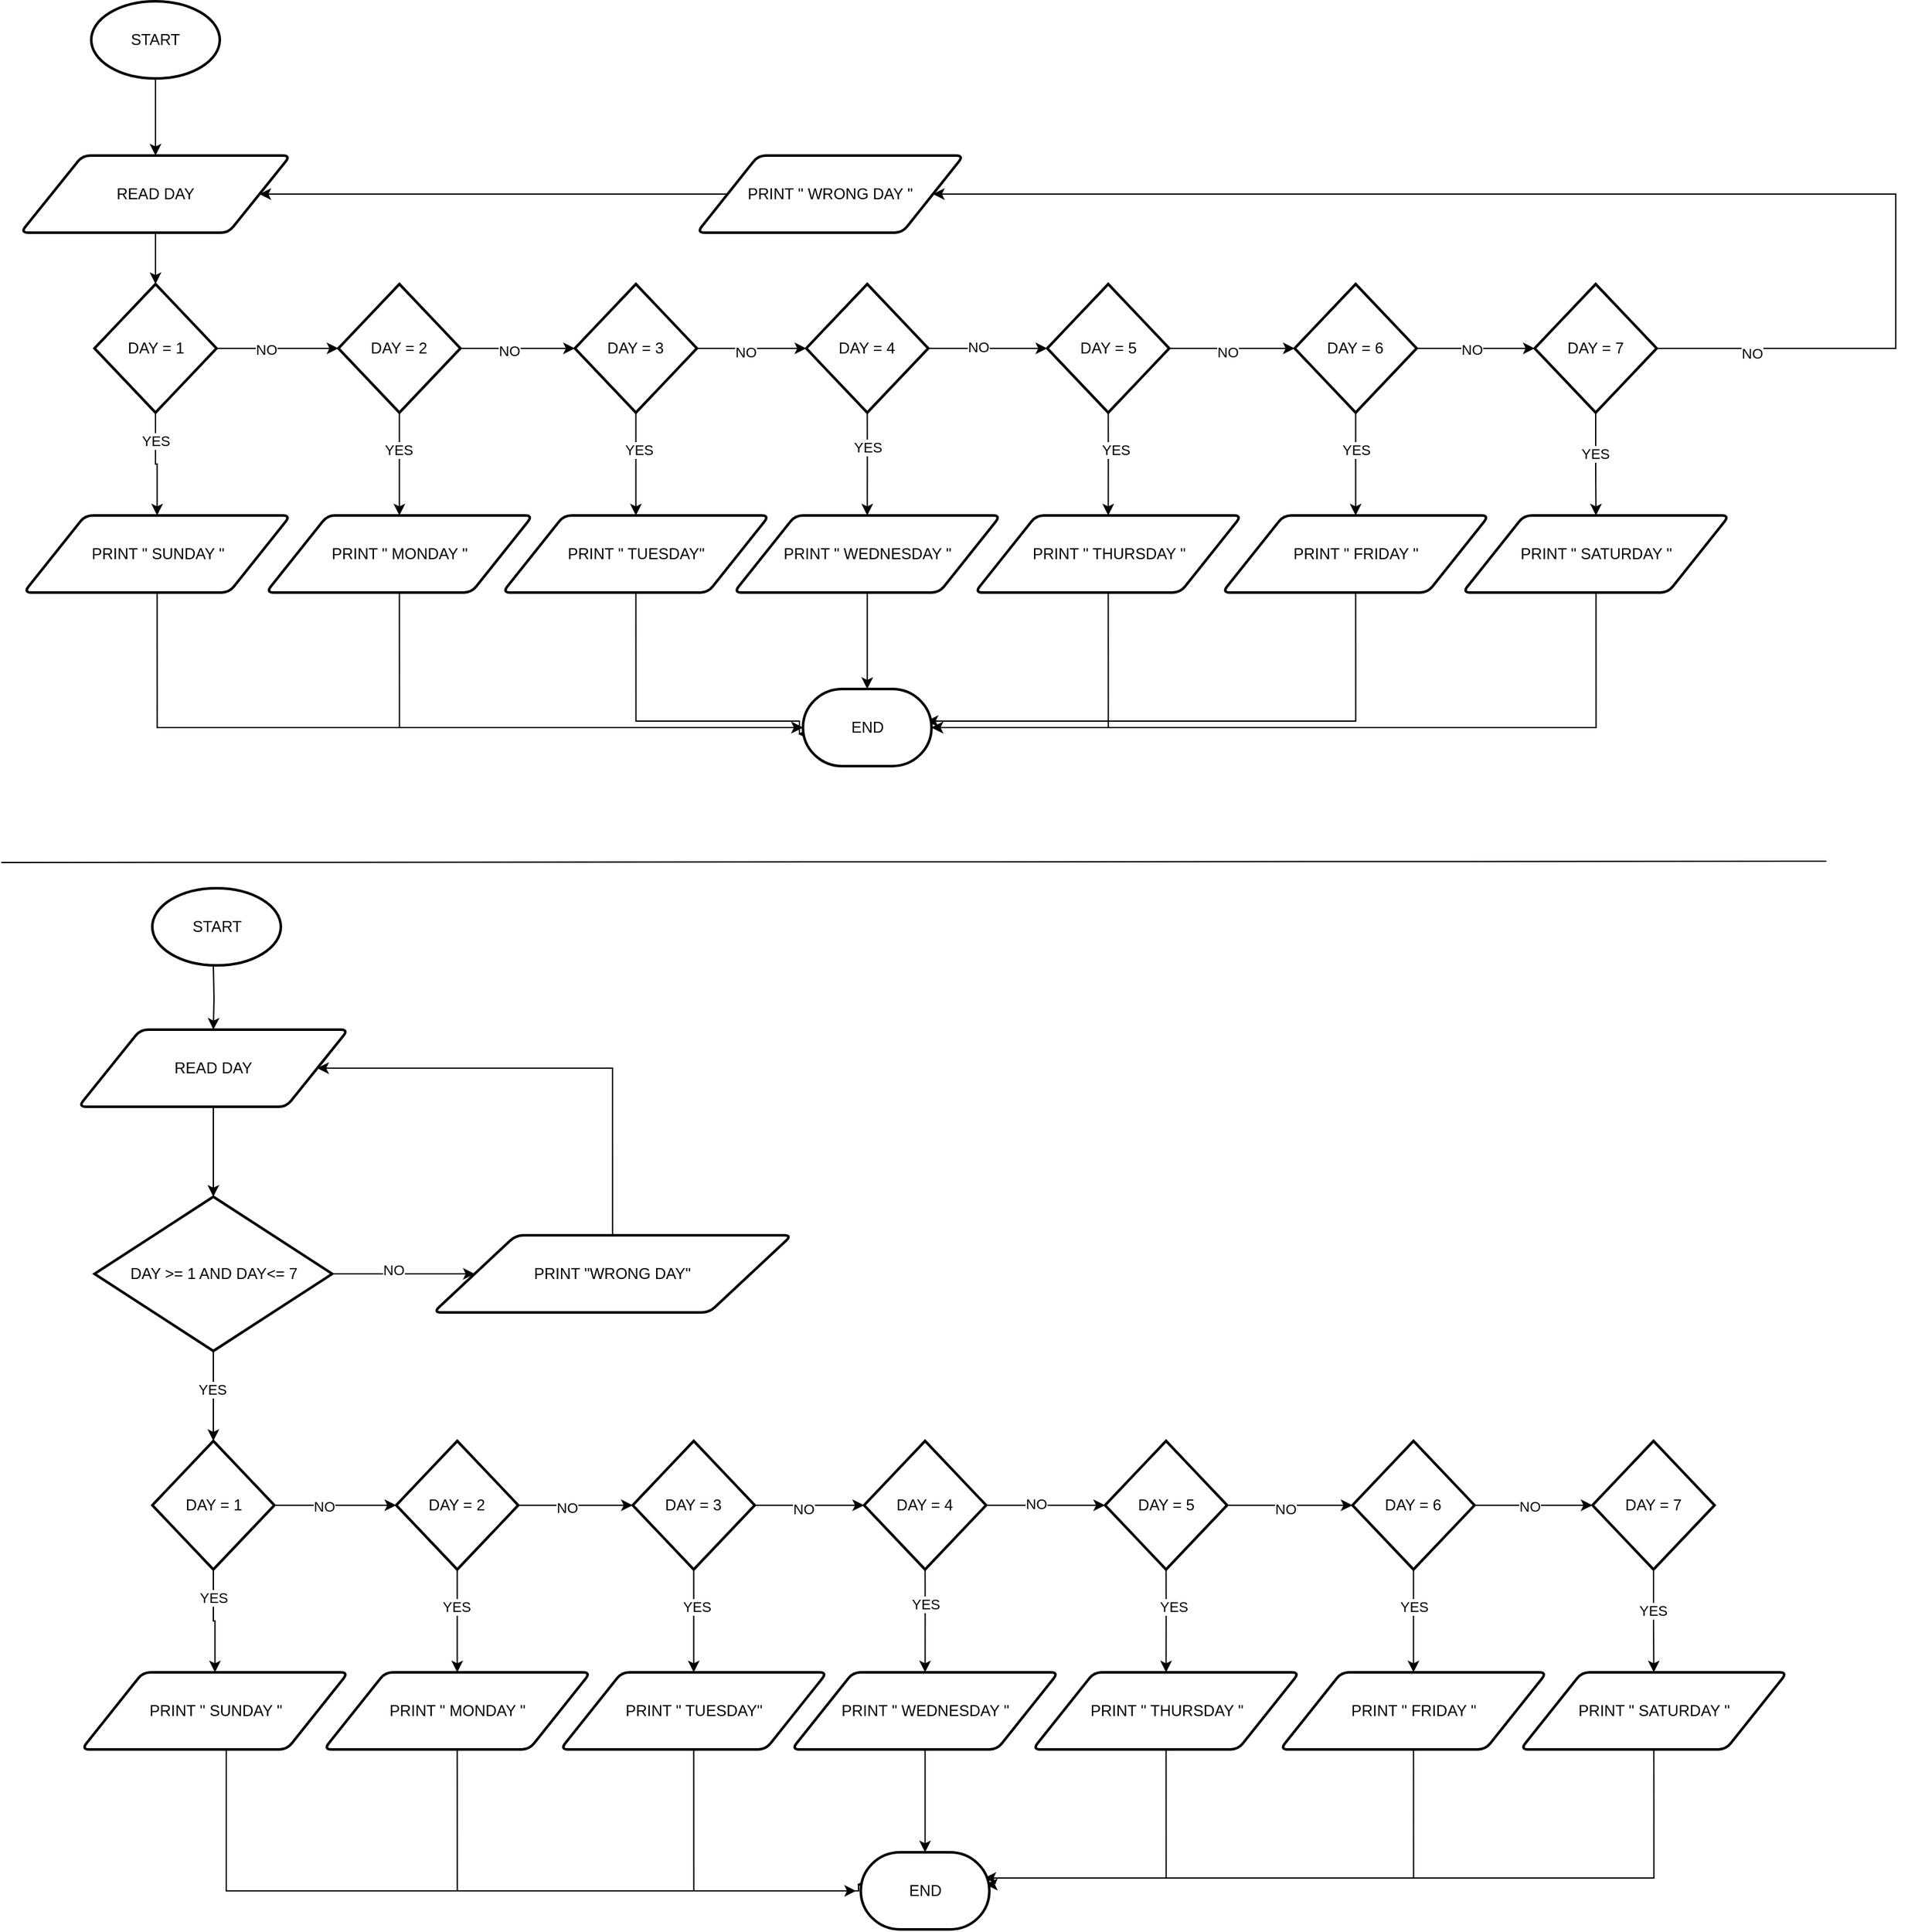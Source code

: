 <mxfile version="26.0.4">
  <diagram id="C5RBs43oDa-KdzZeNtuy" name="Page-1">
    <mxGraphModel dx="1985" dy="815" grid="1" gridSize="10" guides="1" tooltips="1" connect="1" arrows="1" fold="1" page="1" pageScale="1" pageWidth="827" pageHeight="1169" math="0" shadow="0">
      <root>
        <mxCell id="WIyWlLk6GJQsqaUBKTNV-0" />
        <mxCell id="WIyWlLk6GJQsqaUBKTNV-1" parent="WIyWlLk6GJQsqaUBKTNV-0" />
        <mxCell id="SnTEJqyS0EekTpEARaaV-2" style="edgeStyle=orthogonalEdgeStyle;rounded=0;orthogonalLoop=1;jettySize=auto;html=1;exitX=0.5;exitY=1;exitDx=0;exitDy=0;exitPerimeter=0;entryX=0.5;entryY=0;entryDx=0;entryDy=0;" edge="1" parent="WIyWlLk6GJQsqaUBKTNV-1" source="SnTEJqyS0EekTpEARaaV-0" target="SnTEJqyS0EekTpEARaaV-1">
          <mxGeometry relative="1" as="geometry" />
        </mxCell>
        <mxCell id="SnTEJqyS0EekTpEARaaV-0" value="START" style="strokeWidth=2;html=1;shape=mxgraph.flowchart.start_1;whiteSpace=wrap;" vertex="1" parent="WIyWlLk6GJQsqaUBKTNV-1">
          <mxGeometry x="70" y="50" width="100" height="60" as="geometry" />
        </mxCell>
        <mxCell id="SnTEJqyS0EekTpEARaaV-1" value="READ DAY" style="shape=parallelogram;html=1;strokeWidth=2;perimeter=parallelogramPerimeter;whiteSpace=wrap;rounded=1;arcSize=12;size=0.23;" vertex="1" parent="WIyWlLk6GJQsqaUBKTNV-1">
          <mxGeometry x="15" y="170" width="210" height="60" as="geometry" />
        </mxCell>
        <mxCell id="SnTEJqyS0EekTpEARaaV-24" style="edgeStyle=orthogonalEdgeStyle;rounded=0;orthogonalLoop=1;jettySize=auto;html=1;exitX=0.5;exitY=1;exitDx=0;exitDy=0;exitPerimeter=0;" edge="1" parent="WIyWlLk6GJQsqaUBKTNV-1" source="SnTEJqyS0EekTpEARaaV-3" target="SnTEJqyS0EekTpEARaaV-12">
          <mxGeometry relative="1" as="geometry" />
        </mxCell>
        <mxCell id="SnTEJqyS0EekTpEARaaV-40" value="YES" style="edgeLabel;html=1;align=center;verticalAlign=middle;resizable=0;points=[];" vertex="1" connectable="0" parent="SnTEJqyS0EekTpEARaaV-24">
          <mxGeometry x="-0.472" relative="1" as="geometry">
            <mxPoint as="offset" />
          </mxGeometry>
        </mxCell>
        <mxCell id="SnTEJqyS0EekTpEARaaV-3" value="DAY = 1" style="strokeWidth=2;html=1;shape=mxgraph.flowchart.decision;whiteSpace=wrap;" vertex="1" parent="WIyWlLk6GJQsqaUBKTNV-1">
          <mxGeometry x="72.5" y="270" width="95" height="100" as="geometry" />
        </mxCell>
        <mxCell id="SnTEJqyS0EekTpEARaaV-4" style="edgeStyle=orthogonalEdgeStyle;rounded=0;orthogonalLoop=1;jettySize=auto;html=1;exitX=0.5;exitY=1;exitDx=0;exitDy=0;entryX=0.5;entryY=0;entryDx=0;entryDy=0;entryPerimeter=0;" edge="1" parent="WIyWlLk6GJQsqaUBKTNV-1" source="SnTEJqyS0EekTpEARaaV-1" target="SnTEJqyS0EekTpEARaaV-3">
          <mxGeometry relative="1" as="geometry" />
        </mxCell>
        <mxCell id="SnTEJqyS0EekTpEARaaV-19" style="edgeStyle=orthogonalEdgeStyle;rounded=0;orthogonalLoop=1;jettySize=auto;html=1;exitX=1;exitY=0.5;exitDx=0;exitDy=0;exitPerimeter=0;" edge="1" parent="WIyWlLk6GJQsqaUBKTNV-1" source="SnTEJqyS0EekTpEARaaV-5" target="SnTEJqyS0EekTpEARaaV-6">
          <mxGeometry relative="1" as="geometry" />
        </mxCell>
        <mxCell id="SnTEJqyS0EekTpEARaaV-38" value="NO" style="edgeLabel;html=1;align=center;verticalAlign=middle;resizable=0;points=[];" vertex="1" connectable="0" parent="SnTEJqyS0EekTpEARaaV-19">
          <mxGeometry x="-0.174" y="-2" relative="1" as="geometry">
            <mxPoint as="offset" />
          </mxGeometry>
        </mxCell>
        <mxCell id="SnTEJqyS0EekTpEARaaV-25" style="edgeStyle=orthogonalEdgeStyle;rounded=0;orthogonalLoop=1;jettySize=auto;html=1;exitX=0.5;exitY=1;exitDx=0;exitDy=0;exitPerimeter=0;entryX=0.5;entryY=0;entryDx=0;entryDy=0;" edge="1" parent="WIyWlLk6GJQsqaUBKTNV-1" source="SnTEJqyS0EekTpEARaaV-5" target="SnTEJqyS0EekTpEARaaV-11">
          <mxGeometry relative="1" as="geometry" />
        </mxCell>
        <mxCell id="SnTEJqyS0EekTpEARaaV-41" value="YES" style="edgeLabel;html=1;align=center;verticalAlign=middle;resizable=0;points=[];" vertex="1" connectable="0" parent="SnTEJqyS0EekTpEARaaV-25">
          <mxGeometry x="-0.28" y="-1" relative="1" as="geometry">
            <mxPoint as="offset" />
          </mxGeometry>
        </mxCell>
        <mxCell id="SnTEJqyS0EekTpEARaaV-5" value="DAY = 2" style="strokeWidth=2;html=1;shape=mxgraph.flowchart.decision;whiteSpace=wrap;" vertex="1" parent="WIyWlLk6GJQsqaUBKTNV-1">
          <mxGeometry x="262.25" y="270" width="95" height="100" as="geometry" />
        </mxCell>
        <mxCell id="SnTEJqyS0EekTpEARaaV-26" style="edgeStyle=orthogonalEdgeStyle;rounded=0;orthogonalLoop=1;jettySize=auto;html=1;exitX=0.5;exitY=1;exitDx=0;exitDy=0;exitPerimeter=0;entryX=0.5;entryY=0;entryDx=0;entryDy=0;" edge="1" parent="WIyWlLk6GJQsqaUBKTNV-1" source="SnTEJqyS0EekTpEARaaV-6" target="SnTEJqyS0EekTpEARaaV-13">
          <mxGeometry relative="1" as="geometry" />
        </mxCell>
        <mxCell id="SnTEJqyS0EekTpEARaaV-42" value="YES" style="edgeLabel;html=1;align=center;verticalAlign=middle;resizable=0;points=[];" vertex="1" connectable="0" parent="SnTEJqyS0EekTpEARaaV-26">
          <mxGeometry x="-0.28" y="2" relative="1" as="geometry">
            <mxPoint as="offset" />
          </mxGeometry>
        </mxCell>
        <mxCell id="SnTEJqyS0EekTpEARaaV-6" value="DAY = 3" style="strokeWidth=2;html=1;shape=mxgraph.flowchart.decision;whiteSpace=wrap;" vertex="1" parent="WIyWlLk6GJQsqaUBKTNV-1">
          <mxGeometry x="446.25" y="270" width="95" height="100" as="geometry" />
        </mxCell>
        <mxCell id="SnTEJqyS0EekTpEARaaV-21" style="edgeStyle=orthogonalEdgeStyle;rounded=0;orthogonalLoop=1;jettySize=auto;html=1;exitX=1;exitY=0.5;exitDx=0;exitDy=0;exitPerimeter=0;" edge="1" parent="WIyWlLk6GJQsqaUBKTNV-1" source="SnTEJqyS0EekTpEARaaV-7" target="SnTEJqyS0EekTpEARaaV-8">
          <mxGeometry relative="1" as="geometry" />
        </mxCell>
        <mxCell id="SnTEJqyS0EekTpEARaaV-36" value="NO" style="edgeLabel;html=1;align=center;verticalAlign=middle;resizable=0;points=[];" vertex="1" connectable="0" parent="SnTEJqyS0EekTpEARaaV-21">
          <mxGeometry x="-0.179" y="1" relative="1" as="geometry">
            <mxPoint as="offset" />
          </mxGeometry>
        </mxCell>
        <mxCell id="SnTEJqyS0EekTpEARaaV-27" style="edgeStyle=orthogonalEdgeStyle;rounded=0;orthogonalLoop=1;jettySize=auto;html=1;exitX=0.5;exitY=1;exitDx=0;exitDy=0;exitPerimeter=0;" edge="1" parent="WIyWlLk6GJQsqaUBKTNV-1" source="SnTEJqyS0EekTpEARaaV-7" target="SnTEJqyS0EekTpEARaaV-14">
          <mxGeometry relative="1" as="geometry" />
        </mxCell>
        <mxCell id="SnTEJqyS0EekTpEARaaV-43" value="YES" style="edgeLabel;html=1;align=center;verticalAlign=middle;resizable=0;points=[];" vertex="1" connectable="0" parent="SnTEJqyS0EekTpEARaaV-27">
          <mxGeometry x="-0.33" relative="1" as="geometry">
            <mxPoint as="offset" />
          </mxGeometry>
        </mxCell>
        <mxCell id="SnTEJqyS0EekTpEARaaV-7" value="DAY = 4" style="strokeWidth=2;html=1;shape=mxgraph.flowchart.decision;whiteSpace=wrap;" vertex="1" parent="WIyWlLk6GJQsqaUBKTNV-1">
          <mxGeometry x="626.25" y="270" width="95" height="100" as="geometry" />
        </mxCell>
        <mxCell id="SnTEJqyS0EekTpEARaaV-28" style="edgeStyle=orthogonalEdgeStyle;rounded=0;orthogonalLoop=1;jettySize=auto;html=1;exitX=0.5;exitY=1;exitDx=0;exitDy=0;exitPerimeter=0;" edge="1" parent="WIyWlLk6GJQsqaUBKTNV-1" source="SnTEJqyS0EekTpEARaaV-8" target="SnTEJqyS0EekTpEARaaV-15">
          <mxGeometry relative="1" as="geometry" />
        </mxCell>
        <mxCell id="SnTEJqyS0EekTpEARaaV-44" value="YES" style="edgeLabel;html=1;align=center;verticalAlign=middle;resizable=0;points=[];" vertex="1" connectable="0" parent="SnTEJqyS0EekTpEARaaV-28">
          <mxGeometry x="-0.28" y="5" relative="1" as="geometry">
            <mxPoint as="offset" />
          </mxGeometry>
        </mxCell>
        <mxCell id="SnTEJqyS0EekTpEARaaV-8" value="DAY = 5" style="strokeWidth=2;html=1;shape=mxgraph.flowchart.decision;whiteSpace=wrap;" vertex="1" parent="WIyWlLk6GJQsqaUBKTNV-1">
          <mxGeometry x="813.75" y="270" width="95" height="100" as="geometry" />
        </mxCell>
        <mxCell id="SnTEJqyS0EekTpEARaaV-29" style="edgeStyle=orthogonalEdgeStyle;rounded=0;orthogonalLoop=1;jettySize=auto;html=1;exitX=0.5;exitY=1;exitDx=0;exitDy=0;exitPerimeter=0;entryX=0.5;entryY=0;entryDx=0;entryDy=0;" edge="1" parent="WIyWlLk6GJQsqaUBKTNV-1" source="SnTEJqyS0EekTpEARaaV-9" target="SnTEJqyS0EekTpEARaaV-16">
          <mxGeometry relative="1" as="geometry" />
        </mxCell>
        <mxCell id="SnTEJqyS0EekTpEARaaV-45" value="YES" style="edgeLabel;html=1;align=center;verticalAlign=middle;resizable=0;points=[];" vertex="1" connectable="0" parent="SnTEJqyS0EekTpEARaaV-29">
          <mxGeometry x="-0.28" relative="1" as="geometry">
            <mxPoint as="offset" />
          </mxGeometry>
        </mxCell>
        <mxCell id="SnTEJqyS0EekTpEARaaV-9" value="DAY = 6" style="strokeWidth=2;html=1;shape=mxgraph.flowchart.decision;whiteSpace=wrap;" vertex="1" parent="WIyWlLk6GJQsqaUBKTNV-1">
          <mxGeometry x="1006.25" y="270" width="95" height="100" as="geometry" />
        </mxCell>
        <mxCell id="SnTEJqyS0EekTpEARaaV-30" style="edgeStyle=orthogonalEdgeStyle;rounded=0;orthogonalLoop=1;jettySize=auto;html=1;exitX=0.5;exitY=1;exitDx=0;exitDy=0;exitPerimeter=0;" edge="1" parent="WIyWlLk6GJQsqaUBKTNV-1" source="SnTEJqyS0EekTpEARaaV-10" target="SnTEJqyS0EekTpEARaaV-17">
          <mxGeometry relative="1" as="geometry" />
        </mxCell>
        <mxCell id="SnTEJqyS0EekTpEARaaV-46" value="YES" style="edgeLabel;html=1;align=center;verticalAlign=middle;resizable=0;points=[];" vertex="1" connectable="0" parent="SnTEJqyS0EekTpEARaaV-30">
          <mxGeometry x="-0.208" y="-1" relative="1" as="geometry">
            <mxPoint as="offset" />
          </mxGeometry>
        </mxCell>
        <mxCell id="SnTEJqyS0EekTpEARaaV-10" value="DAY = 7" style="strokeWidth=2;html=1;shape=mxgraph.flowchart.decision;whiteSpace=wrap;" vertex="1" parent="WIyWlLk6GJQsqaUBKTNV-1">
          <mxGeometry x="1193" y="270" width="95" height="100" as="geometry" />
        </mxCell>
        <mxCell id="SnTEJqyS0EekTpEARaaV-11" value="PRINT &quot; MONDAY &quot;" style="shape=parallelogram;html=1;strokeWidth=2;perimeter=parallelogramPerimeter;whiteSpace=wrap;rounded=1;arcSize=12;size=0.23;" vertex="1" parent="WIyWlLk6GJQsqaUBKTNV-1">
          <mxGeometry x="206" y="450" width="207.5" height="60" as="geometry" />
        </mxCell>
        <mxCell id="SnTEJqyS0EekTpEARaaV-12" value="PRINT &quot; SUNDAY &quot;" style="shape=parallelogram;html=1;strokeWidth=2;perimeter=parallelogramPerimeter;whiteSpace=wrap;rounded=1;arcSize=12;size=0.23;" vertex="1" parent="WIyWlLk6GJQsqaUBKTNV-1">
          <mxGeometry x="17.5" y="450" width="207.5" height="60" as="geometry" />
        </mxCell>
        <mxCell id="SnTEJqyS0EekTpEARaaV-54" style="edgeStyle=orthogonalEdgeStyle;rounded=0;orthogonalLoop=1;jettySize=auto;html=1;exitX=0.5;exitY=1;exitDx=0;exitDy=0;" edge="1" parent="WIyWlLk6GJQsqaUBKTNV-1" source="SnTEJqyS0EekTpEARaaV-13">
          <mxGeometry relative="1" as="geometry">
            <mxPoint x="620" y="620" as="targetPoint" />
            <Array as="points">
              <mxPoint x="494" y="610" />
              <mxPoint x="621" y="610" />
              <mxPoint x="621" y="620" />
            </Array>
          </mxGeometry>
        </mxCell>
        <mxCell id="SnTEJqyS0EekTpEARaaV-13" value="PRINT &quot; TUESDAY&quot;" style="shape=parallelogram;html=1;strokeWidth=2;perimeter=parallelogramPerimeter;whiteSpace=wrap;rounded=1;arcSize=12;size=0.23;" vertex="1" parent="WIyWlLk6GJQsqaUBKTNV-1">
          <mxGeometry x="390" y="450" width="207.5" height="60" as="geometry" />
        </mxCell>
        <mxCell id="SnTEJqyS0EekTpEARaaV-14" value="PRINT &quot; WEDNESDAY &quot;" style="shape=parallelogram;html=1;strokeWidth=2;perimeter=parallelogramPerimeter;whiteSpace=wrap;rounded=1;arcSize=12;size=0.23;" vertex="1" parent="WIyWlLk6GJQsqaUBKTNV-1">
          <mxGeometry x="570" y="450" width="207.5" height="60" as="geometry" />
        </mxCell>
        <mxCell id="SnTEJqyS0EekTpEARaaV-15" value="PRINT &quot; THURSDAY &quot;" style="shape=parallelogram;html=1;strokeWidth=2;perimeter=parallelogramPerimeter;whiteSpace=wrap;rounded=1;arcSize=12;size=0.23;" vertex="1" parent="WIyWlLk6GJQsqaUBKTNV-1">
          <mxGeometry x="757.5" y="450" width="207.5" height="60" as="geometry" />
        </mxCell>
        <mxCell id="SnTEJqyS0EekTpEARaaV-57" style="edgeStyle=orthogonalEdgeStyle;rounded=0;orthogonalLoop=1;jettySize=auto;html=1;exitX=0.5;exitY=1;exitDx=0;exitDy=0;" edge="1" parent="WIyWlLk6GJQsqaUBKTNV-1" source="SnTEJqyS0EekTpEARaaV-16">
          <mxGeometry relative="1" as="geometry">
            <mxPoint x="720" y="610" as="targetPoint" />
            <Array as="points">
              <mxPoint x="1054" y="610" />
            </Array>
          </mxGeometry>
        </mxCell>
        <mxCell id="SnTEJqyS0EekTpEARaaV-16" value="PRINT &quot; FRIDAY &quot;" style="shape=parallelogram;html=1;strokeWidth=2;perimeter=parallelogramPerimeter;whiteSpace=wrap;rounded=1;arcSize=12;size=0.23;" vertex="1" parent="WIyWlLk6GJQsqaUBKTNV-1">
          <mxGeometry x="950" y="450" width="207.5" height="60" as="geometry" />
        </mxCell>
        <mxCell id="SnTEJqyS0EekTpEARaaV-17" value="PRINT &quot; SATURDAY &quot;" style="shape=parallelogram;html=1;strokeWidth=2;perimeter=parallelogramPerimeter;whiteSpace=wrap;rounded=1;arcSize=12;size=0.23;" vertex="1" parent="WIyWlLk6GJQsqaUBKTNV-1">
          <mxGeometry x="1137" y="450" width="207.5" height="60" as="geometry" />
        </mxCell>
        <mxCell id="SnTEJqyS0EekTpEARaaV-18" style="edgeStyle=orthogonalEdgeStyle;rounded=0;orthogonalLoop=1;jettySize=auto;html=1;exitX=1;exitY=0.5;exitDx=0;exitDy=0;exitPerimeter=0;entryX=0;entryY=0.5;entryDx=0;entryDy=0;entryPerimeter=0;" edge="1" parent="WIyWlLk6GJQsqaUBKTNV-1" source="SnTEJqyS0EekTpEARaaV-3" target="SnTEJqyS0EekTpEARaaV-5">
          <mxGeometry relative="1" as="geometry" />
        </mxCell>
        <mxCell id="SnTEJqyS0EekTpEARaaV-39" value="NO" style="edgeLabel;html=1;align=center;verticalAlign=middle;resizable=0;points=[];" vertex="1" connectable="0" parent="SnTEJqyS0EekTpEARaaV-18">
          <mxGeometry x="-0.187" y="-1" relative="1" as="geometry">
            <mxPoint as="offset" />
          </mxGeometry>
        </mxCell>
        <mxCell id="SnTEJqyS0EekTpEARaaV-20" style="edgeStyle=orthogonalEdgeStyle;rounded=0;orthogonalLoop=1;jettySize=auto;html=1;exitX=1;exitY=0.5;exitDx=0;exitDy=0;exitPerimeter=0;entryX=0;entryY=0.5;entryDx=0;entryDy=0;entryPerimeter=0;" edge="1" parent="WIyWlLk6GJQsqaUBKTNV-1" source="SnTEJqyS0EekTpEARaaV-6" target="SnTEJqyS0EekTpEARaaV-7">
          <mxGeometry relative="1" as="geometry" />
        </mxCell>
        <mxCell id="SnTEJqyS0EekTpEARaaV-37" value="NO" style="edgeLabel;html=1;align=center;verticalAlign=middle;resizable=0;points=[];" vertex="1" connectable="0" parent="SnTEJqyS0EekTpEARaaV-20">
          <mxGeometry x="-0.112" y="-3" relative="1" as="geometry">
            <mxPoint as="offset" />
          </mxGeometry>
        </mxCell>
        <mxCell id="SnTEJqyS0EekTpEARaaV-22" style="edgeStyle=orthogonalEdgeStyle;rounded=0;orthogonalLoop=1;jettySize=auto;html=1;exitX=1;exitY=0.5;exitDx=0;exitDy=0;exitPerimeter=0;entryX=0;entryY=0.5;entryDx=0;entryDy=0;entryPerimeter=0;" edge="1" parent="WIyWlLk6GJQsqaUBKTNV-1" source="SnTEJqyS0EekTpEARaaV-8" target="SnTEJqyS0EekTpEARaaV-9">
          <mxGeometry relative="1" as="geometry" />
        </mxCell>
        <mxCell id="SnTEJqyS0EekTpEARaaV-35" value="NO" style="edgeLabel;html=1;align=center;verticalAlign=middle;resizable=0;points=[];" vertex="1" connectable="0" parent="SnTEJqyS0EekTpEARaaV-22">
          <mxGeometry x="-0.088" y="-3" relative="1" as="geometry">
            <mxPoint as="offset" />
          </mxGeometry>
        </mxCell>
        <mxCell id="SnTEJqyS0EekTpEARaaV-23" style="edgeStyle=orthogonalEdgeStyle;rounded=0;orthogonalLoop=1;jettySize=auto;html=1;exitX=1;exitY=0.5;exitDx=0;exitDy=0;exitPerimeter=0;entryX=0;entryY=0.5;entryDx=0;entryDy=0;entryPerimeter=0;" edge="1" parent="WIyWlLk6GJQsqaUBKTNV-1" source="SnTEJqyS0EekTpEARaaV-9" target="SnTEJqyS0EekTpEARaaV-10">
          <mxGeometry relative="1" as="geometry" />
        </mxCell>
        <mxCell id="SnTEJqyS0EekTpEARaaV-34" value="NO" style="edgeLabel;html=1;align=center;verticalAlign=middle;resizable=0;points=[];" vertex="1" connectable="0" parent="SnTEJqyS0EekTpEARaaV-23">
          <mxGeometry x="-0.086" y="-1" relative="1" as="geometry">
            <mxPoint as="offset" />
          </mxGeometry>
        </mxCell>
        <mxCell id="SnTEJqyS0EekTpEARaaV-49" style="edgeStyle=orthogonalEdgeStyle;rounded=0;orthogonalLoop=1;jettySize=auto;html=1;exitX=1;exitY=0.5;exitDx=0;exitDy=0;entryX=1;entryY=0.5;entryDx=0;entryDy=0;exitPerimeter=0;" edge="1" parent="WIyWlLk6GJQsqaUBKTNV-1" source="SnTEJqyS0EekTpEARaaV-10" target="SnTEJqyS0EekTpEARaaV-47">
          <mxGeometry relative="1" as="geometry">
            <mxPoint x="1473.75" y="290" as="sourcePoint" />
            <Array as="points">
              <mxPoint x="1474" y="320" />
              <mxPoint x="1474" y="200" />
            </Array>
          </mxGeometry>
        </mxCell>
        <mxCell id="SnTEJqyS0EekTpEARaaV-59" value="NO" style="edgeLabel;html=1;align=center;verticalAlign=middle;resizable=0;points=[];" vertex="1" connectable="0" parent="SnTEJqyS0EekTpEARaaV-49">
          <mxGeometry x="-0.858" y="-4" relative="1" as="geometry">
            <mxPoint x="-1" as="offset" />
          </mxGeometry>
        </mxCell>
        <mxCell id="SnTEJqyS0EekTpEARaaV-50" style="edgeStyle=orthogonalEdgeStyle;rounded=0;orthogonalLoop=1;jettySize=auto;html=1;exitX=0;exitY=0.5;exitDx=0;exitDy=0;entryX=1;entryY=0.5;entryDx=0;entryDy=0;" edge="1" parent="WIyWlLk6GJQsqaUBKTNV-1" source="SnTEJqyS0EekTpEARaaV-47" target="SnTEJqyS0EekTpEARaaV-1">
          <mxGeometry relative="1" as="geometry" />
        </mxCell>
        <mxCell id="SnTEJqyS0EekTpEARaaV-47" value="PRINT &quot; WRONG DAY &quot;" style="shape=parallelogram;html=1;strokeWidth=2;perimeter=parallelogramPerimeter;whiteSpace=wrap;rounded=1;arcSize=12;size=0.23;" vertex="1" parent="WIyWlLk6GJQsqaUBKTNV-1">
          <mxGeometry x="541.25" y="170" width="207.5" height="60" as="geometry" />
        </mxCell>
        <mxCell id="SnTEJqyS0EekTpEARaaV-51" value="END" style="strokeWidth=2;html=1;shape=mxgraph.flowchart.terminator;whiteSpace=wrap;" vertex="1" parent="WIyWlLk6GJQsqaUBKTNV-1">
          <mxGeometry x="623.75" y="585" width="100" height="60" as="geometry" />
        </mxCell>
        <mxCell id="SnTEJqyS0EekTpEARaaV-52" style="edgeStyle=orthogonalEdgeStyle;rounded=0;orthogonalLoop=1;jettySize=auto;html=1;exitX=0.5;exitY=1;exitDx=0;exitDy=0;entryX=0;entryY=0.5;entryDx=0;entryDy=0;entryPerimeter=0;" edge="1" parent="WIyWlLk6GJQsqaUBKTNV-1" source="SnTEJqyS0EekTpEARaaV-12" target="SnTEJqyS0EekTpEARaaV-51">
          <mxGeometry relative="1" as="geometry" />
        </mxCell>
        <mxCell id="SnTEJqyS0EekTpEARaaV-53" style="edgeStyle=orthogonalEdgeStyle;rounded=0;orthogonalLoop=1;jettySize=auto;html=1;exitX=0.5;exitY=1;exitDx=0;exitDy=0;entryX=0;entryY=0.5;entryDx=0;entryDy=0;entryPerimeter=0;" edge="1" parent="WIyWlLk6GJQsqaUBKTNV-1" source="SnTEJqyS0EekTpEARaaV-11" target="SnTEJqyS0EekTpEARaaV-51">
          <mxGeometry relative="1" as="geometry" />
        </mxCell>
        <mxCell id="SnTEJqyS0EekTpEARaaV-55" style="edgeStyle=orthogonalEdgeStyle;rounded=0;orthogonalLoop=1;jettySize=auto;html=1;exitX=0.5;exitY=1;exitDx=0;exitDy=0;entryX=0.5;entryY=0;entryDx=0;entryDy=0;entryPerimeter=0;" edge="1" parent="WIyWlLk6GJQsqaUBKTNV-1" source="SnTEJqyS0EekTpEARaaV-14" target="SnTEJqyS0EekTpEARaaV-51">
          <mxGeometry relative="1" as="geometry" />
        </mxCell>
        <mxCell id="SnTEJqyS0EekTpEARaaV-56" style="edgeStyle=orthogonalEdgeStyle;rounded=0;orthogonalLoop=1;jettySize=auto;html=1;exitX=0.5;exitY=1;exitDx=0;exitDy=0;entryX=1;entryY=0.5;entryDx=0;entryDy=0;entryPerimeter=0;" edge="1" parent="WIyWlLk6GJQsqaUBKTNV-1" source="SnTEJqyS0EekTpEARaaV-15" target="SnTEJqyS0EekTpEARaaV-51">
          <mxGeometry relative="1" as="geometry" />
        </mxCell>
        <mxCell id="SnTEJqyS0EekTpEARaaV-58" style="edgeStyle=orthogonalEdgeStyle;rounded=0;orthogonalLoop=1;jettySize=auto;html=1;exitX=0.5;exitY=1;exitDx=0;exitDy=0;entryX=1;entryY=0.5;entryDx=0;entryDy=0;entryPerimeter=0;" edge="1" parent="WIyWlLk6GJQsqaUBKTNV-1" source="SnTEJqyS0EekTpEARaaV-17" target="SnTEJqyS0EekTpEARaaV-51">
          <mxGeometry relative="1" as="geometry" />
        </mxCell>
        <mxCell id="SnTEJqyS0EekTpEARaaV-60" value="" style="endArrow=none;html=1;rounded=0;" edge="1" parent="WIyWlLk6GJQsqaUBKTNV-1">
          <mxGeometry width="50" height="50" relative="1" as="geometry">
            <mxPoint y="720" as="sourcePoint" />
            <mxPoint x="1420" y="719" as="targetPoint" />
          </mxGeometry>
        </mxCell>
        <mxCell id="SnTEJqyS0EekTpEARaaV-116" style="edgeStyle=orthogonalEdgeStyle;rounded=0;orthogonalLoop=1;jettySize=auto;html=1;exitX=0.5;exitY=1;exitDx=0;exitDy=0;exitPerimeter=0;entryX=0.5;entryY=0;entryDx=0;entryDy=0;" edge="1" parent="WIyWlLk6GJQsqaUBKTNV-1" target="SnTEJqyS0EekTpEARaaV-118">
          <mxGeometry relative="1" as="geometry">
            <mxPoint x="165" y="800" as="sourcePoint" />
          </mxGeometry>
        </mxCell>
        <mxCell id="SnTEJqyS0EekTpEARaaV-117" value="START" style="strokeWidth=2;html=1;shape=mxgraph.flowchart.start_1;whiteSpace=wrap;" vertex="1" parent="WIyWlLk6GJQsqaUBKTNV-1">
          <mxGeometry x="117.5" y="740" width="100" height="60" as="geometry" />
        </mxCell>
        <mxCell id="SnTEJqyS0EekTpEARaaV-118" value="READ DAY" style="shape=parallelogram;html=1;strokeWidth=2;perimeter=parallelogramPerimeter;whiteSpace=wrap;rounded=1;arcSize=12;size=0.23;" vertex="1" parent="WIyWlLk6GJQsqaUBKTNV-1">
          <mxGeometry x="60" y="850" width="210" height="60" as="geometry" />
        </mxCell>
        <mxCell id="SnTEJqyS0EekTpEARaaV-119" style="edgeStyle=orthogonalEdgeStyle;rounded=0;orthogonalLoop=1;jettySize=auto;html=1;exitX=0.5;exitY=1;exitDx=0;exitDy=0;exitPerimeter=0;" edge="1" parent="WIyWlLk6GJQsqaUBKTNV-1" source="SnTEJqyS0EekTpEARaaV-121" target="SnTEJqyS0EekTpEARaaV-146">
          <mxGeometry relative="1" as="geometry" />
        </mxCell>
        <mxCell id="SnTEJqyS0EekTpEARaaV-120" value="YES" style="edgeLabel;html=1;align=center;verticalAlign=middle;resizable=0;points=[];" vertex="1" connectable="0" parent="SnTEJqyS0EekTpEARaaV-119">
          <mxGeometry x="-0.472" relative="1" as="geometry">
            <mxPoint as="offset" />
          </mxGeometry>
        </mxCell>
        <mxCell id="SnTEJqyS0EekTpEARaaV-121" value="DAY = 1" style="strokeWidth=2;html=1;shape=mxgraph.flowchart.decision;whiteSpace=wrap;" vertex="1" parent="WIyWlLk6GJQsqaUBKTNV-1">
          <mxGeometry x="117.5" y="1170" width="95" height="100" as="geometry" />
        </mxCell>
        <mxCell id="SnTEJqyS0EekTpEARaaV-123" style="edgeStyle=orthogonalEdgeStyle;rounded=0;orthogonalLoop=1;jettySize=auto;html=1;exitX=1;exitY=0.5;exitDx=0;exitDy=0;exitPerimeter=0;" edge="1" parent="WIyWlLk6GJQsqaUBKTNV-1" source="SnTEJqyS0EekTpEARaaV-127" target="SnTEJqyS0EekTpEARaaV-130">
          <mxGeometry relative="1" as="geometry" />
        </mxCell>
        <mxCell id="SnTEJqyS0EekTpEARaaV-124" value="NO" style="edgeLabel;html=1;align=center;verticalAlign=middle;resizable=0;points=[];" vertex="1" connectable="0" parent="SnTEJqyS0EekTpEARaaV-123">
          <mxGeometry x="-0.174" y="-2" relative="1" as="geometry">
            <mxPoint as="offset" />
          </mxGeometry>
        </mxCell>
        <mxCell id="SnTEJqyS0EekTpEARaaV-125" style="edgeStyle=orthogonalEdgeStyle;rounded=0;orthogonalLoop=1;jettySize=auto;html=1;exitX=0.5;exitY=1;exitDx=0;exitDy=0;exitPerimeter=0;entryX=0.5;entryY=0;entryDx=0;entryDy=0;" edge="1" parent="WIyWlLk6GJQsqaUBKTNV-1" source="SnTEJqyS0EekTpEARaaV-127" target="SnTEJqyS0EekTpEARaaV-145">
          <mxGeometry relative="1" as="geometry" />
        </mxCell>
        <mxCell id="SnTEJqyS0EekTpEARaaV-126" value="YES" style="edgeLabel;html=1;align=center;verticalAlign=middle;resizable=0;points=[];" vertex="1" connectable="0" parent="SnTEJqyS0EekTpEARaaV-125">
          <mxGeometry x="-0.28" y="-1" relative="1" as="geometry">
            <mxPoint as="offset" />
          </mxGeometry>
        </mxCell>
        <mxCell id="SnTEJqyS0EekTpEARaaV-127" value="DAY = 2" style="strokeWidth=2;html=1;shape=mxgraph.flowchart.decision;whiteSpace=wrap;" vertex="1" parent="WIyWlLk6GJQsqaUBKTNV-1">
          <mxGeometry x="307.25" y="1170" width="95" height="100" as="geometry" />
        </mxCell>
        <mxCell id="SnTEJqyS0EekTpEARaaV-128" style="edgeStyle=orthogonalEdgeStyle;rounded=0;orthogonalLoop=1;jettySize=auto;html=1;exitX=0.5;exitY=1;exitDx=0;exitDy=0;exitPerimeter=0;entryX=0.5;entryY=0;entryDx=0;entryDy=0;" edge="1" parent="WIyWlLk6GJQsqaUBKTNV-1" source="SnTEJqyS0EekTpEARaaV-130" target="SnTEJqyS0EekTpEARaaV-148">
          <mxGeometry relative="1" as="geometry" />
        </mxCell>
        <mxCell id="SnTEJqyS0EekTpEARaaV-129" value="YES" style="edgeLabel;html=1;align=center;verticalAlign=middle;resizable=0;points=[];" vertex="1" connectable="0" parent="SnTEJqyS0EekTpEARaaV-128">
          <mxGeometry x="-0.28" y="2" relative="1" as="geometry">
            <mxPoint as="offset" />
          </mxGeometry>
        </mxCell>
        <mxCell id="SnTEJqyS0EekTpEARaaV-130" value="DAY = 3" style="strokeWidth=2;html=1;shape=mxgraph.flowchart.decision;whiteSpace=wrap;" vertex="1" parent="WIyWlLk6GJQsqaUBKTNV-1">
          <mxGeometry x="491.25" y="1170" width="95" height="100" as="geometry" />
        </mxCell>
        <mxCell id="SnTEJqyS0EekTpEARaaV-131" style="edgeStyle=orthogonalEdgeStyle;rounded=0;orthogonalLoop=1;jettySize=auto;html=1;exitX=1;exitY=0.5;exitDx=0;exitDy=0;exitPerimeter=0;" edge="1" parent="WIyWlLk6GJQsqaUBKTNV-1" source="SnTEJqyS0EekTpEARaaV-135" target="SnTEJqyS0EekTpEARaaV-138">
          <mxGeometry relative="1" as="geometry" />
        </mxCell>
        <mxCell id="SnTEJqyS0EekTpEARaaV-132" value="NO" style="edgeLabel;html=1;align=center;verticalAlign=middle;resizable=0;points=[];" vertex="1" connectable="0" parent="SnTEJqyS0EekTpEARaaV-131">
          <mxGeometry x="-0.179" y="1" relative="1" as="geometry">
            <mxPoint as="offset" />
          </mxGeometry>
        </mxCell>
        <mxCell id="SnTEJqyS0EekTpEARaaV-133" style="edgeStyle=orthogonalEdgeStyle;rounded=0;orthogonalLoop=1;jettySize=auto;html=1;exitX=0.5;exitY=1;exitDx=0;exitDy=0;exitPerimeter=0;" edge="1" parent="WIyWlLk6GJQsqaUBKTNV-1" source="SnTEJqyS0EekTpEARaaV-135" target="SnTEJqyS0EekTpEARaaV-149">
          <mxGeometry relative="1" as="geometry" />
        </mxCell>
        <mxCell id="SnTEJqyS0EekTpEARaaV-134" value="YES" style="edgeLabel;html=1;align=center;verticalAlign=middle;resizable=0;points=[];" vertex="1" connectable="0" parent="SnTEJqyS0EekTpEARaaV-133">
          <mxGeometry x="-0.33" relative="1" as="geometry">
            <mxPoint as="offset" />
          </mxGeometry>
        </mxCell>
        <mxCell id="SnTEJqyS0EekTpEARaaV-135" value="DAY = 4" style="strokeWidth=2;html=1;shape=mxgraph.flowchart.decision;whiteSpace=wrap;" vertex="1" parent="WIyWlLk6GJQsqaUBKTNV-1">
          <mxGeometry x="671.25" y="1170" width="95" height="100" as="geometry" />
        </mxCell>
        <mxCell id="SnTEJqyS0EekTpEARaaV-136" style="edgeStyle=orthogonalEdgeStyle;rounded=0;orthogonalLoop=1;jettySize=auto;html=1;exitX=0.5;exitY=1;exitDx=0;exitDy=0;exitPerimeter=0;" edge="1" parent="WIyWlLk6GJQsqaUBKTNV-1" source="SnTEJqyS0EekTpEARaaV-138" target="SnTEJqyS0EekTpEARaaV-150">
          <mxGeometry relative="1" as="geometry" />
        </mxCell>
        <mxCell id="SnTEJqyS0EekTpEARaaV-137" value="YES" style="edgeLabel;html=1;align=center;verticalAlign=middle;resizable=0;points=[];" vertex="1" connectable="0" parent="SnTEJqyS0EekTpEARaaV-136">
          <mxGeometry x="-0.28" y="5" relative="1" as="geometry">
            <mxPoint as="offset" />
          </mxGeometry>
        </mxCell>
        <mxCell id="SnTEJqyS0EekTpEARaaV-138" value="DAY = 5" style="strokeWidth=2;html=1;shape=mxgraph.flowchart.decision;whiteSpace=wrap;" vertex="1" parent="WIyWlLk6GJQsqaUBKTNV-1">
          <mxGeometry x="858.75" y="1170" width="95" height="100" as="geometry" />
        </mxCell>
        <mxCell id="SnTEJqyS0EekTpEARaaV-139" style="edgeStyle=orthogonalEdgeStyle;rounded=0;orthogonalLoop=1;jettySize=auto;html=1;exitX=0.5;exitY=1;exitDx=0;exitDy=0;exitPerimeter=0;entryX=0.5;entryY=0;entryDx=0;entryDy=0;" edge="1" parent="WIyWlLk6GJQsqaUBKTNV-1" source="SnTEJqyS0EekTpEARaaV-141" target="SnTEJqyS0EekTpEARaaV-152">
          <mxGeometry relative="1" as="geometry" />
        </mxCell>
        <mxCell id="SnTEJqyS0EekTpEARaaV-140" value="YES" style="edgeLabel;html=1;align=center;verticalAlign=middle;resizable=0;points=[];" vertex="1" connectable="0" parent="SnTEJqyS0EekTpEARaaV-139">
          <mxGeometry x="-0.28" relative="1" as="geometry">
            <mxPoint as="offset" />
          </mxGeometry>
        </mxCell>
        <mxCell id="SnTEJqyS0EekTpEARaaV-141" value="DAY = 6" style="strokeWidth=2;html=1;shape=mxgraph.flowchart.decision;whiteSpace=wrap;" vertex="1" parent="WIyWlLk6GJQsqaUBKTNV-1">
          <mxGeometry x="1051.25" y="1170" width="95" height="100" as="geometry" />
        </mxCell>
        <mxCell id="SnTEJqyS0EekTpEARaaV-142" style="edgeStyle=orthogonalEdgeStyle;rounded=0;orthogonalLoop=1;jettySize=auto;html=1;exitX=0.5;exitY=1;exitDx=0;exitDy=0;exitPerimeter=0;" edge="1" parent="WIyWlLk6GJQsqaUBKTNV-1" source="SnTEJqyS0EekTpEARaaV-144" target="SnTEJqyS0EekTpEARaaV-153">
          <mxGeometry relative="1" as="geometry" />
        </mxCell>
        <mxCell id="SnTEJqyS0EekTpEARaaV-143" value="YES" style="edgeLabel;html=1;align=center;verticalAlign=middle;resizable=0;points=[];" vertex="1" connectable="0" parent="SnTEJqyS0EekTpEARaaV-142">
          <mxGeometry x="-0.208" y="-1" relative="1" as="geometry">
            <mxPoint as="offset" />
          </mxGeometry>
        </mxCell>
        <mxCell id="SnTEJqyS0EekTpEARaaV-144" value="DAY = 7" style="strokeWidth=2;html=1;shape=mxgraph.flowchart.decision;whiteSpace=wrap;" vertex="1" parent="WIyWlLk6GJQsqaUBKTNV-1">
          <mxGeometry x="1238" y="1170" width="95" height="100" as="geometry" />
        </mxCell>
        <mxCell id="SnTEJqyS0EekTpEARaaV-145" value="PRINT &quot; MONDAY &quot;" style="shape=parallelogram;html=1;strokeWidth=2;perimeter=parallelogramPerimeter;whiteSpace=wrap;rounded=1;arcSize=12;size=0.23;" vertex="1" parent="WIyWlLk6GJQsqaUBKTNV-1">
          <mxGeometry x="251" y="1350" width="207.5" height="60" as="geometry" />
        </mxCell>
        <mxCell id="SnTEJqyS0EekTpEARaaV-146" value="PRINT &quot; SUNDAY &quot;" style="shape=parallelogram;html=1;strokeWidth=2;perimeter=parallelogramPerimeter;whiteSpace=wrap;rounded=1;arcSize=12;size=0.23;" vertex="1" parent="WIyWlLk6GJQsqaUBKTNV-1">
          <mxGeometry x="62.5" y="1350" width="207.5" height="60" as="geometry" />
        </mxCell>
        <mxCell id="SnTEJqyS0EekTpEARaaV-147" style="edgeStyle=orthogonalEdgeStyle;rounded=0;orthogonalLoop=1;jettySize=auto;html=1;exitX=0.5;exitY=1;exitDx=0;exitDy=0;" edge="1" parent="WIyWlLk6GJQsqaUBKTNV-1" source="SnTEJqyS0EekTpEARaaV-148">
          <mxGeometry relative="1" as="geometry">
            <mxPoint x="665" y="1520" as="targetPoint" />
            <Array as="points">
              <mxPoint x="539" y="1520" />
            </Array>
          </mxGeometry>
        </mxCell>
        <mxCell id="SnTEJqyS0EekTpEARaaV-148" value="PRINT &quot; TUESDAY&quot;" style="shape=parallelogram;html=1;strokeWidth=2;perimeter=parallelogramPerimeter;whiteSpace=wrap;rounded=1;arcSize=12;size=0.23;" vertex="1" parent="WIyWlLk6GJQsqaUBKTNV-1">
          <mxGeometry x="435" y="1350" width="207.5" height="60" as="geometry" />
        </mxCell>
        <mxCell id="SnTEJqyS0EekTpEARaaV-149" value="PRINT &quot; WEDNESDAY &quot;" style="shape=parallelogram;html=1;strokeWidth=2;perimeter=parallelogramPerimeter;whiteSpace=wrap;rounded=1;arcSize=12;size=0.23;" vertex="1" parent="WIyWlLk6GJQsqaUBKTNV-1">
          <mxGeometry x="615" y="1350" width="207.5" height="60" as="geometry" />
        </mxCell>
        <mxCell id="SnTEJqyS0EekTpEARaaV-150" value="PRINT &quot; THURSDAY &quot;" style="shape=parallelogram;html=1;strokeWidth=2;perimeter=parallelogramPerimeter;whiteSpace=wrap;rounded=1;arcSize=12;size=0.23;" vertex="1" parent="WIyWlLk6GJQsqaUBKTNV-1">
          <mxGeometry x="802.5" y="1350" width="207.5" height="60" as="geometry" />
        </mxCell>
        <mxCell id="SnTEJqyS0EekTpEARaaV-151" style="edgeStyle=orthogonalEdgeStyle;rounded=0;orthogonalLoop=1;jettySize=auto;html=1;exitX=0.5;exitY=1;exitDx=0;exitDy=0;" edge="1" parent="WIyWlLk6GJQsqaUBKTNV-1" source="SnTEJqyS0EekTpEARaaV-152">
          <mxGeometry relative="1" as="geometry">
            <mxPoint x="765" y="1510" as="targetPoint" />
            <Array as="points">
              <mxPoint x="1099" y="1510" />
            </Array>
          </mxGeometry>
        </mxCell>
        <mxCell id="SnTEJqyS0EekTpEARaaV-152" value="PRINT &quot; FRIDAY &quot;" style="shape=parallelogram;html=1;strokeWidth=2;perimeter=parallelogramPerimeter;whiteSpace=wrap;rounded=1;arcSize=12;size=0.23;" vertex="1" parent="WIyWlLk6GJQsqaUBKTNV-1">
          <mxGeometry x="995" y="1350" width="207.5" height="60" as="geometry" />
        </mxCell>
        <mxCell id="SnTEJqyS0EekTpEARaaV-153" value="PRINT &quot; SATURDAY &quot;" style="shape=parallelogram;html=1;strokeWidth=2;perimeter=parallelogramPerimeter;whiteSpace=wrap;rounded=1;arcSize=12;size=0.23;" vertex="1" parent="WIyWlLk6GJQsqaUBKTNV-1">
          <mxGeometry x="1182" y="1350" width="207.5" height="60" as="geometry" />
        </mxCell>
        <mxCell id="SnTEJqyS0EekTpEARaaV-154" style="edgeStyle=orthogonalEdgeStyle;rounded=0;orthogonalLoop=1;jettySize=auto;html=1;exitX=1;exitY=0.5;exitDx=0;exitDy=0;exitPerimeter=0;entryX=0;entryY=0.5;entryDx=0;entryDy=0;entryPerimeter=0;" edge="1" parent="WIyWlLk6GJQsqaUBKTNV-1" source="SnTEJqyS0EekTpEARaaV-121" target="SnTEJqyS0EekTpEARaaV-127">
          <mxGeometry relative="1" as="geometry" />
        </mxCell>
        <mxCell id="SnTEJqyS0EekTpEARaaV-155" value="NO" style="edgeLabel;html=1;align=center;verticalAlign=middle;resizable=0;points=[];" vertex="1" connectable="0" parent="SnTEJqyS0EekTpEARaaV-154">
          <mxGeometry x="-0.187" y="-1" relative="1" as="geometry">
            <mxPoint as="offset" />
          </mxGeometry>
        </mxCell>
        <mxCell id="SnTEJqyS0EekTpEARaaV-156" style="edgeStyle=orthogonalEdgeStyle;rounded=0;orthogonalLoop=1;jettySize=auto;html=1;exitX=1;exitY=0.5;exitDx=0;exitDy=0;exitPerimeter=0;entryX=0;entryY=0.5;entryDx=0;entryDy=0;entryPerimeter=0;" edge="1" parent="WIyWlLk6GJQsqaUBKTNV-1" source="SnTEJqyS0EekTpEARaaV-130" target="SnTEJqyS0EekTpEARaaV-135">
          <mxGeometry relative="1" as="geometry" />
        </mxCell>
        <mxCell id="SnTEJqyS0EekTpEARaaV-157" value="NO" style="edgeLabel;html=1;align=center;verticalAlign=middle;resizable=0;points=[];" vertex="1" connectable="0" parent="SnTEJqyS0EekTpEARaaV-156">
          <mxGeometry x="-0.112" y="-3" relative="1" as="geometry">
            <mxPoint as="offset" />
          </mxGeometry>
        </mxCell>
        <mxCell id="SnTEJqyS0EekTpEARaaV-158" style="edgeStyle=orthogonalEdgeStyle;rounded=0;orthogonalLoop=1;jettySize=auto;html=1;exitX=1;exitY=0.5;exitDx=0;exitDy=0;exitPerimeter=0;entryX=0;entryY=0.5;entryDx=0;entryDy=0;entryPerimeter=0;" edge="1" parent="WIyWlLk6GJQsqaUBKTNV-1" source="SnTEJqyS0EekTpEARaaV-138" target="SnTEJqyS0EekTpEARaaV-141">
          <mxGeometry relative="1" as="geometry" />
        </mxCell>
        <mxCell id="SnTEJqyS0EekTpEARaaV-159" value="NO" style="edgeLabel;html=1;align=center;verticalAlign=middle;resizable=0;points=[];" vertex="1" connectable="0" parent="SnTEJqyS0EekTpEARaaV-158">
          <mxGeometry x="-0.088" y="-3" relative="1" as="geometry">
            <mxPoint as="offset" />
          </mxGeometry>
        </mxCell>
        <mxCell id="SnTEJqyS0EekTpEARaaV-160" style="edgeStyle=orthogonalEdgeStyle;rounded=0;orthogonalLoop=1;jettySize=auto;html=1;exitX=1;exitY=0.5;exitDx=0;exitDy=0;exitPerimeter=0;entryX=0;entryY=0.5;entryDx=0;entryDy=0;entryPerimeter=0;" edge="1" parent="WIyWlLk6GJQsqaUBKTNV-1" source="SnTEJqyS0EekTpEARaaV-141" target="SnTEJqyS0EekTpEARaaV-144">
          <mxGeometry relative="1" as="geometry" />
        </mxCell>
        <mxCell id="SnTEJqyS0EekTpEARaaV-161" value="NO" style="edgeLabel;html=1;align=center;verticalAlign=middle;resizable=0;points=[];" vertex="1" connectable="0" parent="SnTEJqyS0EekTpEARaaV-160">
          <mxGeometry x="-0.086" y="-1" relative="1" as="geometry">
            <mxPoint as="offset" />
          </mxGeometry>
        </mxCell>
        <mxCell id="SnTEJqyS0EekTpEARaaV-166" style="edgeStyle=orthogonalEdgeStyle;rounded=0;orthogonalLoop=1;jettySize=auto;html=1;exitX=0.5;exitY=1;exitDx=0;exitDy=0;entryX=0;entryY=0.5;entryDx=0;entryDy=0;entryPerimeter=0;" edge="1" parent="WIyWlLk6GJQsqaUBKTNV-1" source="SnTEJqyS0EekTpEARaaV-146">
          <mxGeometry relative="1" as="geometry">
            <mxPoint x="666" y="1515" as="targetPoint" />
            <Array as="points">
              <mxPoint x="175" y="1520" />
              <mxPoint x="667" y="1520" />
              <mxPoint x="667" y="1515" />
            </Array>
          </mxGeometry>
        </mxCell>
        <mxCell id="SnTEJqyS0EekTpEARaaV-167" style="edgeStyle=orthogonalEdgeStyle;rounded=0;orthogonalLoop=1;jettySize=auto;html=1;exitX=0.5;exitY=1;exitDx=0;exitDy=0;entryX=0;entryY=0.5;entryDx=0;entryDy=0;entryPerimeter=0;" edge="1" parent="WIyWlLk6GJQsqaUBKTNV-1" source="SnTEJqyS0EekTpEARaaV-145">
          <mxGeometry relative="1" as="geometry">
            <mxPoint x="666" y="1515" as="targetPoint" />
            <Array as="points">
              <mxPoint x="355" y="1520" />
              <mxPoint x="667" y="1520" />
              <mxPoint x="667" y="1515" />
            </Array>
          </mxGeometry>
        </mxCell>
        <mxCell id="SnTEJqyS0EekTpEARaaV-169" style="edgeStyle=orthogonalEdgeStyle;rounded=0;orthogonalLoop=1;jettySize=auto;html=1;exitX=0.5;exitY=1;exitDx=0;exitDy=0;entryX=1;entryY=0.5;entryDx=0;entryDy=0;entryPerimeter=0;" edge="1" parent="WIyWlLk6GJQsqaUBKTNV-1" source="SnTEJqyS0EekTpEARaaV-150">
          <mxGeometry relative="1" as="geometry">
            <mxPoint x="766" y="1515" as="targetPoint" />
            <Array as="points">
              <mxPoint x="906" y="1510" />
              <mxPoint x="767" y="1510" />
              <mxPoint x="767" y="1515" />
            </Array>
          </mxGeometry>
        </mxCell>
        <mxCell id="SnTEJqyS0EekTpEARaaV-170" style="edgeStyle=orthogonalEdgeStyle;rounded=0;orthogonalLoop=1;jettySize=auto;html=1;exitX=0.5;exitY=1;exitDx=0;exitDy=0;entryX=1;entryY=0.5;entryDx=0;entryDy=0;entryPerimeter=0;" edge="1" parent="WIyWlLk6GJQsqaUBKTNV-1" source="SnTEJqyS0EekTpEARaaV-153">
          <mxGeometry relative="1" as="geometry">
            <mxPoint x="766" y="1515" as="targetPoint" />
            <Array as="points">
              <mxPoint x="1286" y="1510" />
              <mxPoint x="767" y="1510" />
              <mxPoint x="767" y="1515" />
            </Array>
          </mxGeometry>
        </mxCell>
        <mxCell id="SnTEJqyS0EekTpEARaaV-171" value="END" style="strokeWidth=2;html=1;shape=mxgraph.flowchart.terminator;whiteSpace=wrap;" vertex="1" parent="WIyWlLk6GJQsqaUBKTNV-1">
          <mxGeometry x="668.75" y="1490" width="100" height="60" as="geometry" />
        </mxCell>
        <mxCell id="SnTEJqyS0EekTpEARaaV-172" style="edgeStyle=orthogonalEdgeStyle;rounded=0;orthogonalLoop=1;jettySize=auto;html=1;exitX=0.5;exitY=1;exitDx=0;exitDy=0;entryX=0.5;entryY=0;entryDx=0;entryDy=0;entryPerimeter=0;" edge="1" parent="WIyWlLk6GJQsqaUBKTNV-1" source="SnTEJqyS0EekTpEARaaV-149" target="SnTEJqyS0EekTpEARaaV-171">
          <mxGeometry relative="1" as="geometry" />
        </mxCell>
        <mxCell id="SnTEJqyS0EekTpEARaaV-178" style="edgeStyle=orthogonalEdgeStyle;rounded=0;orthogonalLoop=1;jettySize=auto;html=1;exitX=1;exitY=0.5;exitDx=0;exitDy=0;exitPerimeter=0;entryX=0;entryY=0.5;entryDx=0;entryDy=0;" edge="1" parent="WIyWlLk6GJQsqaUBKTNV-1" source="SnTEJqyS0EekTpEARaaV-173" target="SnTEJqyS0EekTpEARaaV-177">
          <mxGeometry relative="1" as="geometry" />
        </mxCell>
        <mxCell id="SnTEJqyS0EekTpEARaaV-179" value="NO" style="edgeLabel;html=1;align=center;verticalAlign=middle;resizable=0;points=[];" vertex="1" connectable="0" parent="SnTEJqyS0EekTpEARaaV-178">
          <mxGeometry x="-0.141" y="3" relative="1" as="geometry">
            <mxPoint as="offset" />
          </mxGeometry>
        </mxCell>
        <mxCell id="SnTEJqyS0EekTpEARaaV-173" value="DAY &amp;gt;= 1 AND DAY&amp;lt;= 7" style="strokeWidth=2;html=1;shape=mxgraph.flowchart.decision;whiteSpace=wrap;" vertex="1" parent="WIyWlLk6GJQsqaUBKTNV-1">
          <mxGeometry x="72.5" y="980" width="185" height="120" as="geometry" />
        </mxCell>
        <mxCell id="SnTEJqyS0EekTpEARaaV-174" style="edgeStyle=orthogonalEdgeStyle;rounded=0;orthogonalLoop=1;jettySize=auto;html=1;exitX=0.5;exitY=1;exitDx=0;exitDy=0;entryX=0.5;entryY=0;entryDx=0;entryDy=0;entryPerimeter=0;" edge="1" parent="WIyWlLk6GJQsqaUBKTNV-1" source="SnTEJqyS0EekTpEARaaV-118" target="SnTEJqyS0EekTpEARaaV-173">
          <mxGeometry relative="1" as="geometry" />
        </mxCell>
        <mxCell id="SnTEJqyS0EekTpEARaaV-175" style="edgeStyle=orthogonalEdgeStyle;rounded=0;orthogonalLoop=1;jettySize=auto;html=1;exitX=0.5;exitY=1;exitDx=0;exitDy=0;exitPerimeter=0;entryX=0.5;entryY=0;entryDx=0;entryDy=0;entryPerimeter=0;" edge="1" parent="WIyWlLk6GJQsqaUBKTNV-1" source="SnTEJqyS0EekTpEARaaV-173" target="SnTEJqyS0EekTpEARaaV-121">
          <mxGeometry relative="1" as="geometry" />
        </mxCell>
        <mxCell id="SnTEJqyS0EekTpEARaaV-176" value="YES" style="edgeLabel;html=1;align=center;verticalAlign=middle;resizable=0;points=[];" vertex="1" connectable="0" parent="SnTEJqyS0EekTpEARaaV-175">
          <mxGeometry x="-0.141" y="-1" relative="1" as="geometry">
            <mxPoint as="offset" />
          </mxGeometry>
        </mxCell>
        <mxCell id="SnTEJqyS0EekTpEARaaV-180" style="edgeStyle=orthogonalEdgeStyle;rounded=0;orthogonalLoop=1;jettySize=auto;html=1;exitX=0.5;exitY=0;exitDx=0;exitDy=0;entryX=1;entryY=0.5;entryDx=0;entryDy=0;" edge="1" parent="WIyWlLk6GJQsqaUBKTNV-1" source="SnTEJqyS0EekTpEARaaV-177" target="SnTEJqyS0EekTpEARaaV-118">
          <mxGeometry relative="1" as="geometry">
            <Array as="points">
              <mxPoint x="476" y="880" />
            </Array>
          </mxGeometry>
        </mxCell>
        <mxCell id="SnTEJqyS0EekTpEARaaV-177" value="PRINT &quot;WRONG DAY&quot;" style="shape=parallelogram;html=1;strokeWidth=2;perimeter=parallelogramPerimeter;whiteSpace=wrap;rounded=1;arcSize=12;size=0.23;" vertex="1" parent="WIyWlLk6GJQsqaUBKTNV-1">
          <mxGeometry x="336.25" y="1010" width="278.75" height="60" as="geometry" />
        </mxCell>
      </root>
    </mxGraphModel>
  </diagram>
</mxfile>

